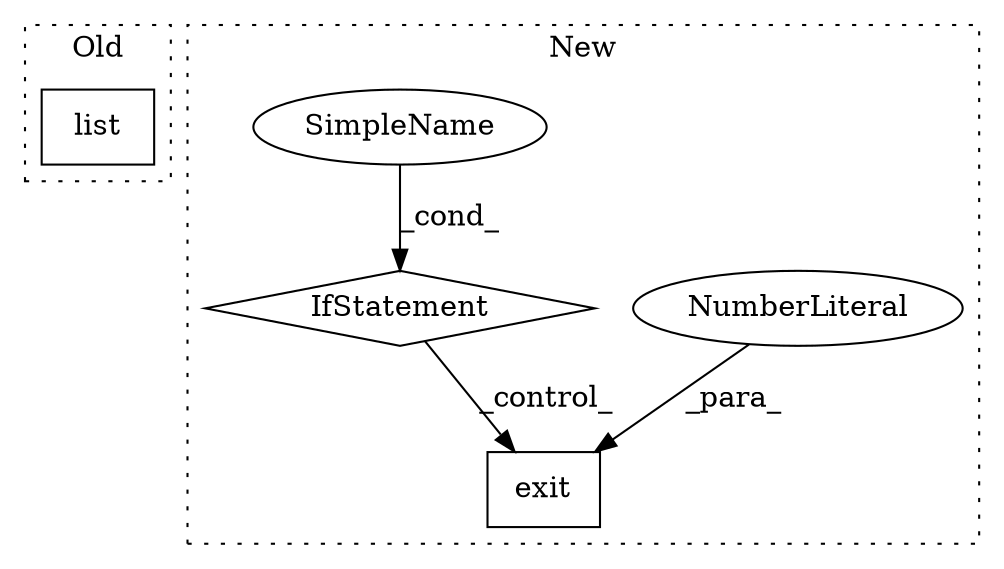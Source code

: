 digraph G {
subgraph cluster0 {
1 [label="list" a="32" s="2964,2990" l="5,1" shape="box"];
label = "Old";
style="dotted";
}
subgraph cluster1 {
2 [label="exit" a="32" s="3508,3514" l="5,1" shape="box"];
3 [label="IfStatement" a="25" s="3330,3369" l="4,2" shape="diamond"];
4 [label="NumberLiteral" a="34" s="3513" l="1" shape="ellipse"];
5 [label="SimpleName" a="42" s="" l="" shape="ellipse"];
label = "New";
style="dotted";
}
3 -> 2 [label="_control_"];
4 -> 2 [label="_para_"];
5 -> 3 [label="_cond_"];
}